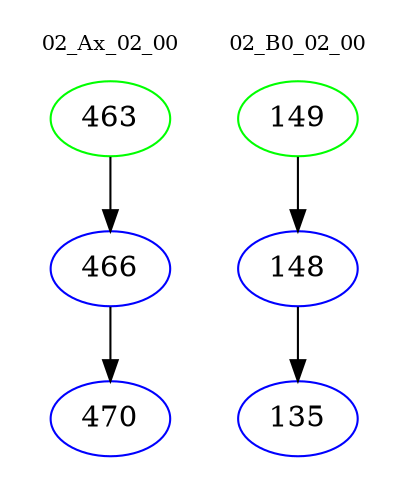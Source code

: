 digraph{
subgraph cluster_0 {
color = white
label = "02_Ax_02_00";
fontsize=10;
T0_463 [label="463", color="green"]
T0_463 -> T0_466 [color="black"]
T0_466 [label="466", color="blue"]
T0_466 -> T0_470 [color="black"]
T0_470 [label="470", color="blue"]
}
subgraph cluster_1 {
color = white
label = "02_B0_02_00";
fontsize=10;
T1_149 [label="149", color="green"]
T1_149 -> T1_148 [color="black"]
T1_148 [label="148", color="blue"]
T1_148 -> T1_135 [color="black"]
T1_135 [label="135", color="blue"]
}
}
